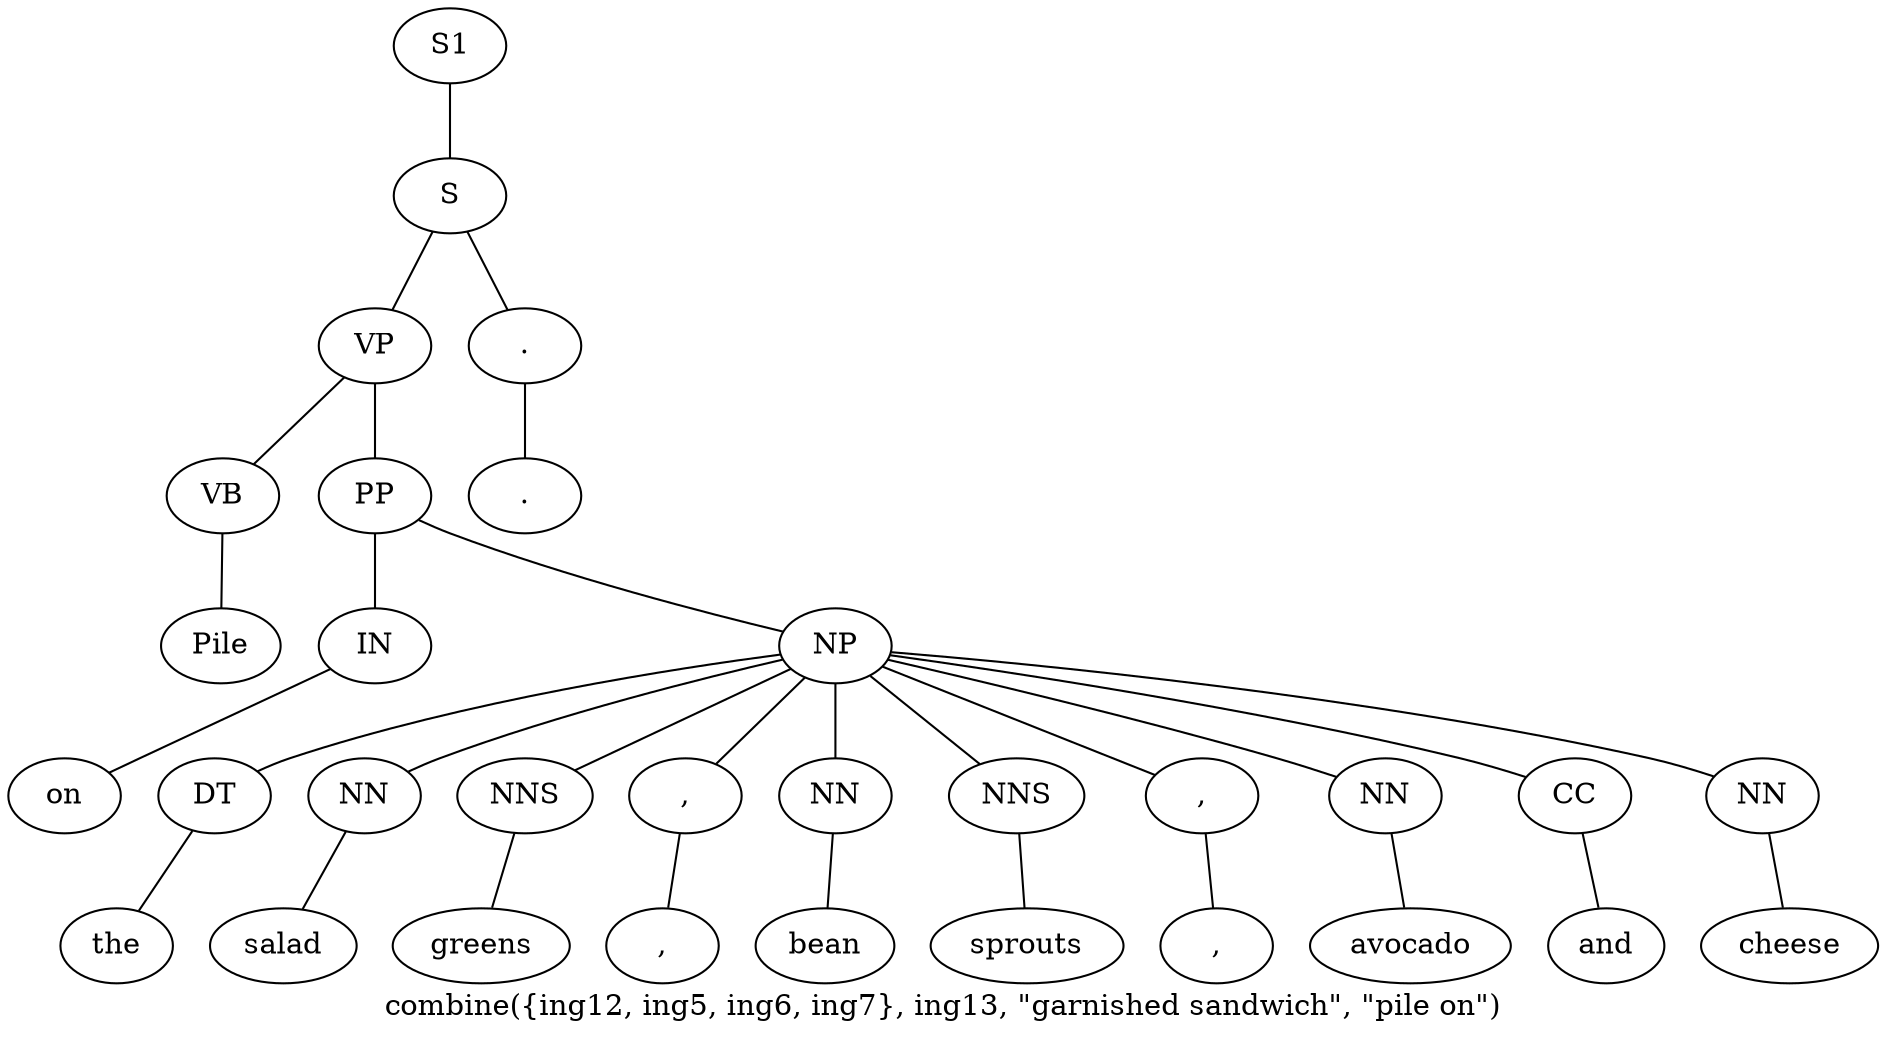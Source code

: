 graph SyntaxGraph {
	label = "combine({ing12, ing5, ing6, ing7}, ing13, \"garnished sandwich\", \"pile on\")";
	Node0 [label="S1"];
	Node1 [label="S"];
	Node2 [label="VP"];
	Node3 [label="VB"];
	Node4 [label="Pile"];
	Node5 [label="PP"];
	Node6 [label="IN"];
	Node7 [label="on"];
	Node8 [label="NP"];
	Node9 [label="DT"];
	Node10 [label="the"];
	Node11 [label="NN"];
	Node12 [label="salad"];
	Node13 [label="NNS"];
	Node14 [label="greens"];
	Node15 [label=","];
	Node16 [label=","];
	Node17 [label="NN"];
	Node18 [label="bean"];
	Node19 [label="NNS"];
	Node20 [label="sprouts"];
	Node21 [label=","];
	Node22 [label=","];
	Node23 [label="NN"];
	Node24 [label="avocado"];
	Node25 [label="CC"];
	Node26 [label="and"];
	Node27 [label="NN"];
	Node28 [label="cheese"];
	Node29 [label="."];
	Node30 [label="."];

	Node0 -- Node1;
	Node1 -- Node2;
	Node1 -- Node29;
	Node2 -- Node3;
	Node2 -- Node5;
	Node3 -- Node4;
	Node5 -- Node6;
	Node5 -- Node8;
	Node6 -- Node7;
	Node8 -- Node9;
	Node8 -- Node11;
	Node8 -- Node13;
	Node8 -- Node15;
	Node8 -- Node17;
	Node8 -- Node19;
	Node8 -- Node21;
	Node8 -- Node23;
	Node8 -- Node25;
	Node8 -- Node27;
	Node9 -- Node10;
	Node11 -- Node12;
	Node13 -- Node14;
	Node15 -- Node16;
	Node17 -- Node18;
	Node19 -- Node20;
	Node21 -- Node22;
	Node23 -- Node24;
	Node25 -- Node26;
	Node27 -- Node28;
	Node29 -- Node30;
}